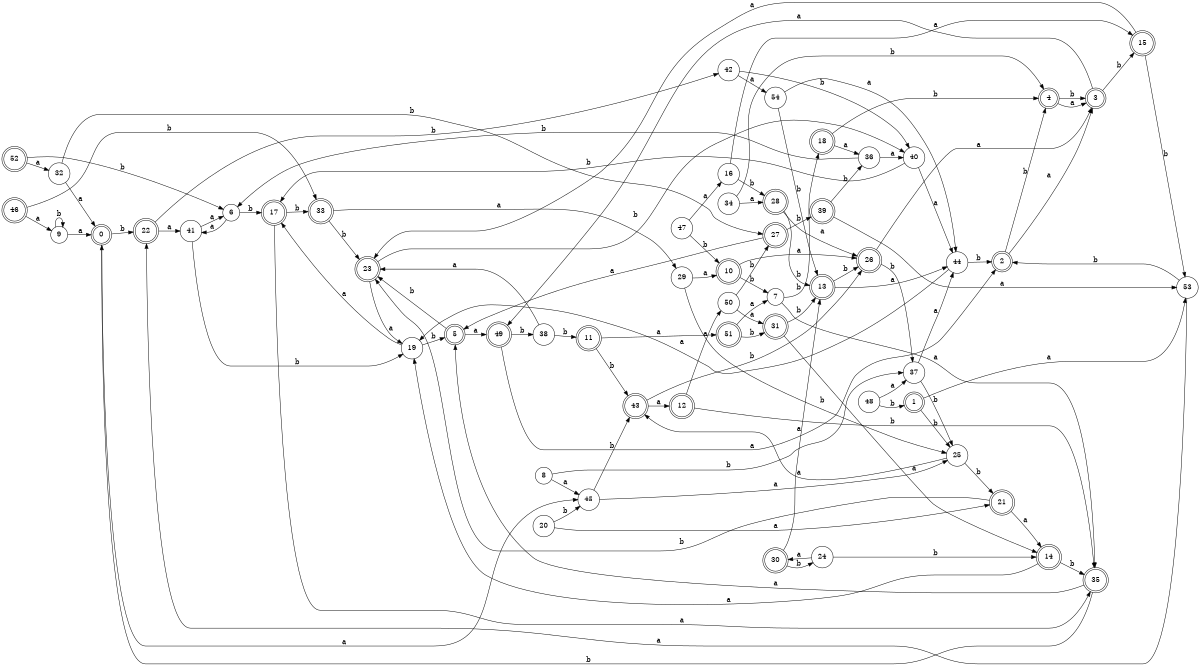 digraph n44_7 {
__start0 [label="" shape="none"];

rankdir=LR;
size="8,5";

s0 [style="rounded,filled", color="black", fillcolor="white" shape="doublecircle", label="0"];
s1 [style="rounded,filled", color="black", fillcolor="white" shape="doublecircle", label="1"];
s2 [style="rounded,filled", color="black", fillcolor="white" shape="doublecircle", label="2"];
s3 [style="rounded,filled", color="black", fillcolor="white" shape="doublecircle", label="3"];
s4 [style="rounded,filled", color="black", fillcolor="white" shape="doublecircle", label="4"];
s5 [style="rounded,filled", color="black", fillcolor="white" shape="doublecircle", label="5"];
s6 [style="filled", color="black", fillcolor="white" shape="circle", label="6"];
s7 [style="filled", color="black", fillcolor="white" shape="circle", label="7"];
s8 [style="filled", color="black", fillcolor="white" shape="circle", label="8"];
s9 [style="filled", color="black", fillcolor="white" shape="circle", label="9"];
s10 [style="rounded,filled", color="black", fillcolor="white" shape="doublecircle", label="10"];
s11 [style="rounded,filled", color="black", fillcolor="white" shape="doublecircle", label="11"];
s12 [style="rounded,filled", color="black", fillcolor="white" shape="doublecircle", label="12"];
s13 [style="rounded,filled", color="black", fillcolor="white" shape="doublecircle", label="13"];
s14 [style="rounded,filled", color="black", fillcolor="white" shape="doublecircle", label="14"];
s15 [style="rounded,filled", color="black", fillcolor="white" shape="doublecircle", label="15"];
s16 [style="filled", color="black", fillcolor="white" shape="circle", label="16"];
s17 [style="rounded,filled", color="black", fillcolor="white" shape="doublecircle", label="17"];
s18 [style="rounded,filled", color="black", fillcolor="white" shape="doublecircle", label="18"];
s19 [style="filled", color="black", fillcolor="white" shape="circle", label="19"];
s20 [style="filled", color="black", fillcolor="white" shape="circle", label="20"];
s21 [style="rounded,filled", color="black", fillcolor="white" shape="doublecircle", label="21"];
s22 [style="rounded,filled", color="black", fillcolor="white" shape="doublecircle", label="22"];
s23 [style="rounded,filled", color="black", fillcolor="white" shape="doublecircle", label="23"];
s24 [style="filled", color="black", fillcolor="white" shape="circle", label="24"];
s25 [style="filled", color="black", fillcolor="white" shape="circle", label="25"];
s26 [style="rounded,filled", color="black", fillcolor="white" shape="doublecircle", label="26"];
s27 [style="rounded,filled", color="black", fillcolor="white" shape="doublecircle", label="27"];
s28 [style="rounded,filled", color="black", fillcolor="white" shape="doublecircle", label="28"];
s29 [style="filled", color="black", fillcolor="white" shape="circle", label="29"];
s30 [style="rounded,filled", color="black", fillcolor="white" shape="doublecircle", label="30"];
s31 [style="rounded,filled", color="black", fillcolor="white" shape="doublecircle", label="31"];
s32 [style="filled", color="black", fillcolor="white" shape="circle", label="32"];
s33 [style="rounded,filled", color="black", fillcolor="white" shape="doublecircle", label="33"];
s34 [style="filled", color="black", fillcolor="white" shape="circle", label="34"];
s35 [style="rounded,filled", color="black", fillcolor="white" shape="doublecircle", label="35"];
s36 [style="filled", color="black", fillcolor="white" shape="circle", label="36"];
s37 [style="filled", color="black", fillcolor="white" shape="circle", label="37"];
s38 [style="filled", color="black", fillcolor="white" shape="circle", label="38"];
s39 [style="rounded,filled", color="black", fillcolor="white" shape="doublecircle", label="39"];
s40 [style="filled", color="black", fillcolor="white" shape="circle", label="40"];
s41 [style="filled", color="black", fillcolor="white" shape="circle", label="41"];
s42 [style="filled", color="black", fillcolor="white" shape="circle", label="42"];
s43 [style="rounded,filled", color="black", fillcolor="white" shape="doublecircle", label="43"];
s44 [style="filled", color="black", fillcolor="white" shape="circle", label="44"];
s45 [style="filled", color="black", fillcolor="white" shape="circle", label="45"];
s46 [style="rounded,filled", color="black", fillcolor="white" shape="doublecircle", label="46"];
s47 [style="filled", color="black", fillcolor="white" shape="circle", label="47"];
s48 [style="filled", color="black", fillcolor="white" shape="circle", label="48"];
s49 [style="rounded,filled", color="black", fillcolor="white" shape="doublecircle", label="49"];
s50 [style="filled", color="black", fillcolor="white" shape="circle", label="50"];
s51 [style="rounded,filled", color="black", fillcolor="white" shape="doublecircle", label="51"];
s52 [style="rounded,filled", color="black", fillcolor="white" shape="doublecircle", label="52"];
s53 [style="filled", color="black", fillcolor="white" shape="circle", label="53"];
s54 [style="filled", color="black", fillcolor="white" shape="circle", label="54"];
s0 -> s45 [label="a"];
s0 -> s22 [label="b"];
s1 -> s53 [label="a"];
s1 -> s25 [label="b"];
s2 -> s3 [label="a"];
s2 -> s4 [label="b"];
s3 -> s49 [label="a"];
s3 -> s15 [label="b"];
s4 -> s3 [label="a"];
s4 -> s3 [label="b"];
s5 -> s49 [label="a"];
s5 -> s23 [label="b"];
s6 -> s41 [label="a"];
s6 -> s17 [label="b"];
s7 -> s35 [label="a"];
s7 -> s18 [label="b"];
s8 -> s45 [label="a"];
s8 -> s37 [label="b"];
s9 -> s0 [label="a"];
s9 -> s9 [label="b"];
s10 -> s26 [label="a"];
s10 -> s7 [label="b"];
s11 -> s51 [label="a"];
s11 -> s43 [label="b"];
s12 -> s50 [label="a"];
s12 -> s35 [label="b"];
s13 -> s44 [label="a"];
s13 -> s26 [label="b"];
s14 -> s19 [label="a"];
s14 -> s35 [label="b"];
s15 -> s23 [label="a"];
s15 -> s53 [label="b"];
s16 -> s15 [label="a"];
s16 -> s28 [label="b"];
s17 -> s35 [label="a"];
s17 -> s33 [label="b"];
s18 -> s36 [label="a"];
s18 -> s4 [label="b"];
s19 -> s17 [label="a"];
s19 -> s5 [label="b"];
s20 -> s21 [label="a"];
s20 -> s45 [label="b"];
s21 -> s14 [label="a"];
s21 -> s23 [label="b"];
s22 -> s41 [label="a"];
s22 -> s42 [label="b"];
s23 -> s19 [label="a"];
s23 -> s40 [label="b"];
s24 -> s30 [label="a"];
s24 -> s14 [label="b"];
s25 -> s43 [label="a"];
s25 -> s21 [label="b"];
s26 -> s3 [label="a"];
s26 -> s37 [label="b"];
s27 -> s5 [label="a"];
s27 -> s39 [label="b"];
s28 -> s26 [label="a"];
s28 -> s13 [label="b"];
s29 -> s10 [label="a"];
s29 -> s25 [label="b"];
s30 -> s13 [label="a"];
s30 -> s24 [label="b"];
s31 -> s14 [label="a"];
s31 -> s13 [label="b"];
s32 -> s0 [label="a"];
s32 -> s27 [label="b"];
s33 -> s29 [label="a"];
s33 -> s23 [label="b"];
s34 -> s28 [label="a"];
s34 -> s4 [label="b"];
s35 -> s5 [label="a"];
s35 -> s0 [label="b"];
s36 -> s40 [label="a"];
s36 -> s6 [label="b"];
s37 -> s44 [label="a"];
s37 -> s25 [label="b"];
s38 -> s23 [label="a"];
s38 -> s11 [label="b"];
s39 -> s53 [label="a"];
s39 -> s36 [label="b"];
s40 -> s44 [label="a"];
s40 -> s17 [label="b"];
s41 -> s6 [label="a"];
s41 -> s19 [label="b"];
s42 -> s54 [label="a"];
s42 -> s40 [label="b"];
s43 -> s12 [label="a"];
s43 -> s26 [label="b"];
s44 -> s19 [label="a"];
s44 -> s2 [label="b"];
s45 -> s25 [label="a"];
s45 -> s43 [label="b"];
s46 -> s9 [label="a"];
s46 -> s33 [label="b"];
s47 -> s16 [label="a"];
s47 -> s10 [label="b"];
s48 -> s37 [label="a"];
s48 -> s1 [label="b"];
s49 -> s2 [label="a"];
s49 -> s38 [label="b"];
s50 -> s31 [label="a"];
s50 -> s27 [label="b"];
s51 -> s7 [label="a"];
s51 -> s31 [label="b"];
s52 -> s32 [label="a"];
s52 -> s6 [label="b"];
s53 -> s22 [label="a"];
s53 -> s2 [label="b"];
s54 -> s44 [label="a"];
s54 -> s13 [label="b"];

}